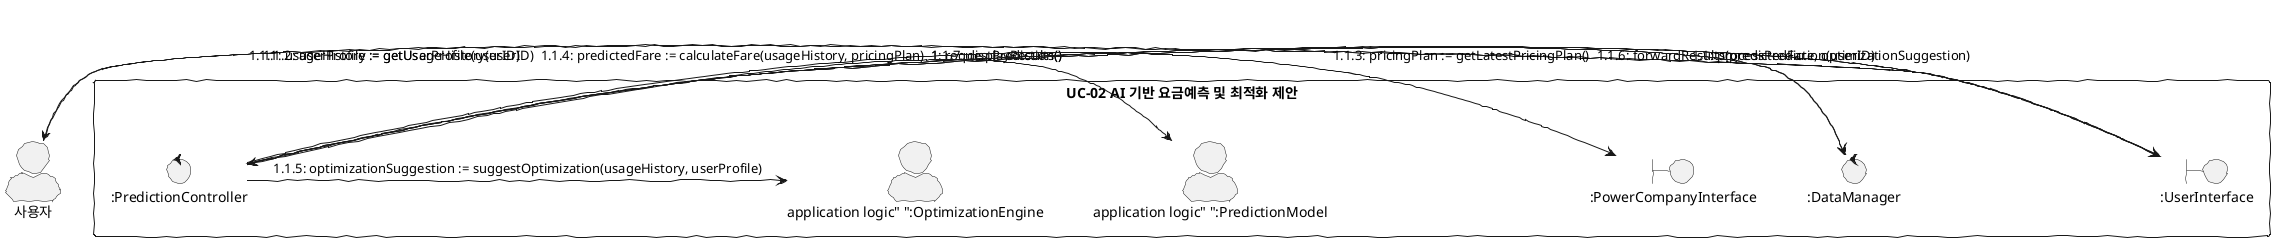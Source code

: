@startuml
skinparam handwritten true
skinparam actorStyle awesome
actor "사용자" as user

rectangle "UC-02 AI 기반 요금예측 및 최적화 제안" {
  boundary ":UserInterface" as UI
  control ":PredictionController" as PredControl
  control ":DataManager" as DM
  "application logic" ":PredictionModel" as PM
  "application logic" ":OptimizationEngine" as OE
  boundary ":PowerCompanyInterface" as PCI

  user -> UI: 1: requestPrediction()
  UI -> PredControl: 1.1: processPrediction(userID)
  PredControl -> DM: 1.1.1: usageHistory := getUsageHistory(userID)
  PredControl -> DM: 1.1.2: userProfile := getUserProfile(userID)
  PredControl -> PCI: 1.1.3: pricingPlan := getLatestPricingPlan()
  PredControl -> PM: 1.1.4: predictedFare := calculateFare(usageHistory, pricingPlan)
  PredControl -> OE: 1.1.5: optimizationSuggestion := suggestOptimization(usageHistory, userProfile)
  PredControl -> UI: 1.1.6: forwardResults(predictedFare, optimizationSuggestion)
  UI -> user: 1.1.7: displayResults()
}
@enduml